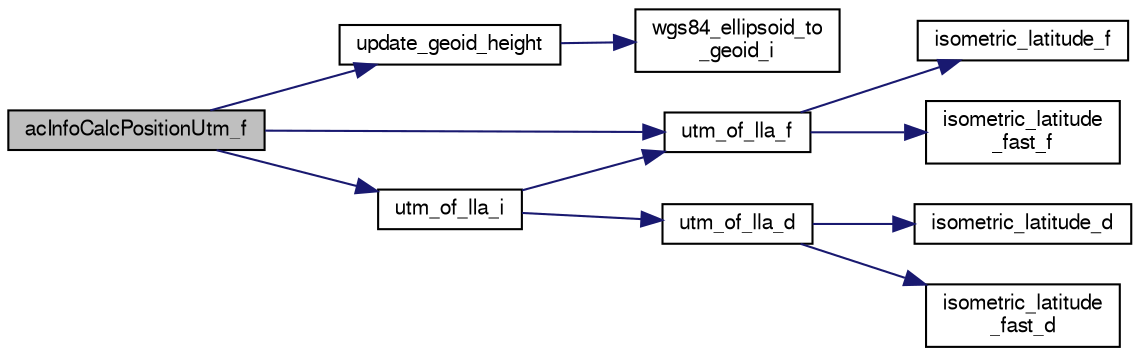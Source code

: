 digraph "acInfoCalcPositionUtm_f"
{
  edge [fontname="FreeSans",fontsize="10",labelfontname="FreeSans",labelfontsize="10"];
  node [fontname="FreeSans",fontsize="10",shape=record];
  rankdir="LR";
  Node1 [label="acInfoCalcPositionUtm_f",height=0.2,width=0.4,color="black", fillcolor="grey75", style="filled", fontcolor="black"];
  Node1 -> Node2 [color="midnightblue",fontsize="10",style="solid",fontname="FreeSans"];
  Node2 [label="update_geoid_height",height=0.2,width=0.4,color="black", fillcolor="white", style="filled",URL="$traffic__info_8c.html#a613e84a3cdf3fbb12be8f2de43e6bff1",tooltip="Update estimate of the geoid height Requires an available hsml and/or lla measurement, if not available value isn&#39;t updated. "];
  Node2 -> Node3 [color="midnightblue",fontsize="10",style="solid",fontname="FreeSans"];
  Node3 [label="wgs84_ellipsoid_to\l_geoid_i",height=0.2,width=0.4,color="black", fillcolor="white", style="filled",URL="$group__math__geodetic__wgs84.html#ga8a5f4f94c58a37c5d62b6d80ed0653c6",tooltip="Get WGS84 ellipsoid/geoid separation. "];
  Node1 -> Node4 [color="midnightblue",fontsize="10",style="solid",fontname="FreeSans"];
  Node4 [label="utm_of_lla_f",height=0.2,width=0.4,color="black", fillcolor="white", style="filled",URL="$pprz__geodetic__float_8c.html#af99d4775df518f30b741b49c26eceedd"];
  Node4 -> Node5 [color="midnightblue",fontsize="10",style="solid",fontname="FreeSans"];
  Node5 [label="isometric_latitude_f",height=0.2,width=0.4,color="black", fillcolor="white", style="filled",URL="$pprz__geodetic__float_8c.html#a25c5bd31de0ea0d0caf14a0d217ad3ea"];
  Node4 -> Node6 [color="midnightblue",fontsize="10",style="solid",fontname="FreeSans"];
  Node6 [label="isometric_latitude\l_fast_f",height=0.2,width=0.4,color="black", fillcolor="white", style="filled",URL="$pprz__geodetic__float_8c.html#a21ea1b369f7d4abd984fb89c488dde24"];
  Node1 -> Node7 [color="midnightblue",fontsize="10",style="solid",fontname="FreeSans"];
  Node7 [label="utm_of_lla_i",height=0.2,width=0.4,color="black", fillcolor="white", style="filled",URL="$group__math__geodetic__int.html#gad84470d73cce3f4d1c54bf579239849c",tooltip="Convert a LLA to UTM. "];
  Node7 -> Node4 [color="midnightblue",fontsize="10",style="solid",fontname="FreeSans"];
  Node7 -> Node8 [color="midnightblue",fontsize="10",style="solid",fontname="FreeSans"];
  Node8 [label="utm_of_lla_d",height=0.2,width=0.4,color="black", fillcolor="white", style="filled",URL="$group__math__geodetic__double.html#ga9d76a215409f6f6bfcfe8214d6398250"];
  Node8 -> Node9 [color="midnightblue",fontsize="10",style="solid",fontname="FreeSans"];
  Node9 [label="isometric_latitude_d",height=0.2,width=0.4,color="black", fillcolor="white", style="filled",URL="$pprz__geodetic__double_8c.html#a4e6981a579464b9dcb9a7ea51bd184b0"];
  Node8 -> Node10 [color="midnightblue",fontsize="10",style="solid",fontname="FreeSans"];
  Node10 [label="isometric_latitude\l_fast_d",height=0.2,width=0.4,color="black", fillcolor="white", style="filled",URL="$pprz__geodetic__double_8c.html#ab041f54d7a1272975623da5aaa67a39b"];
}
